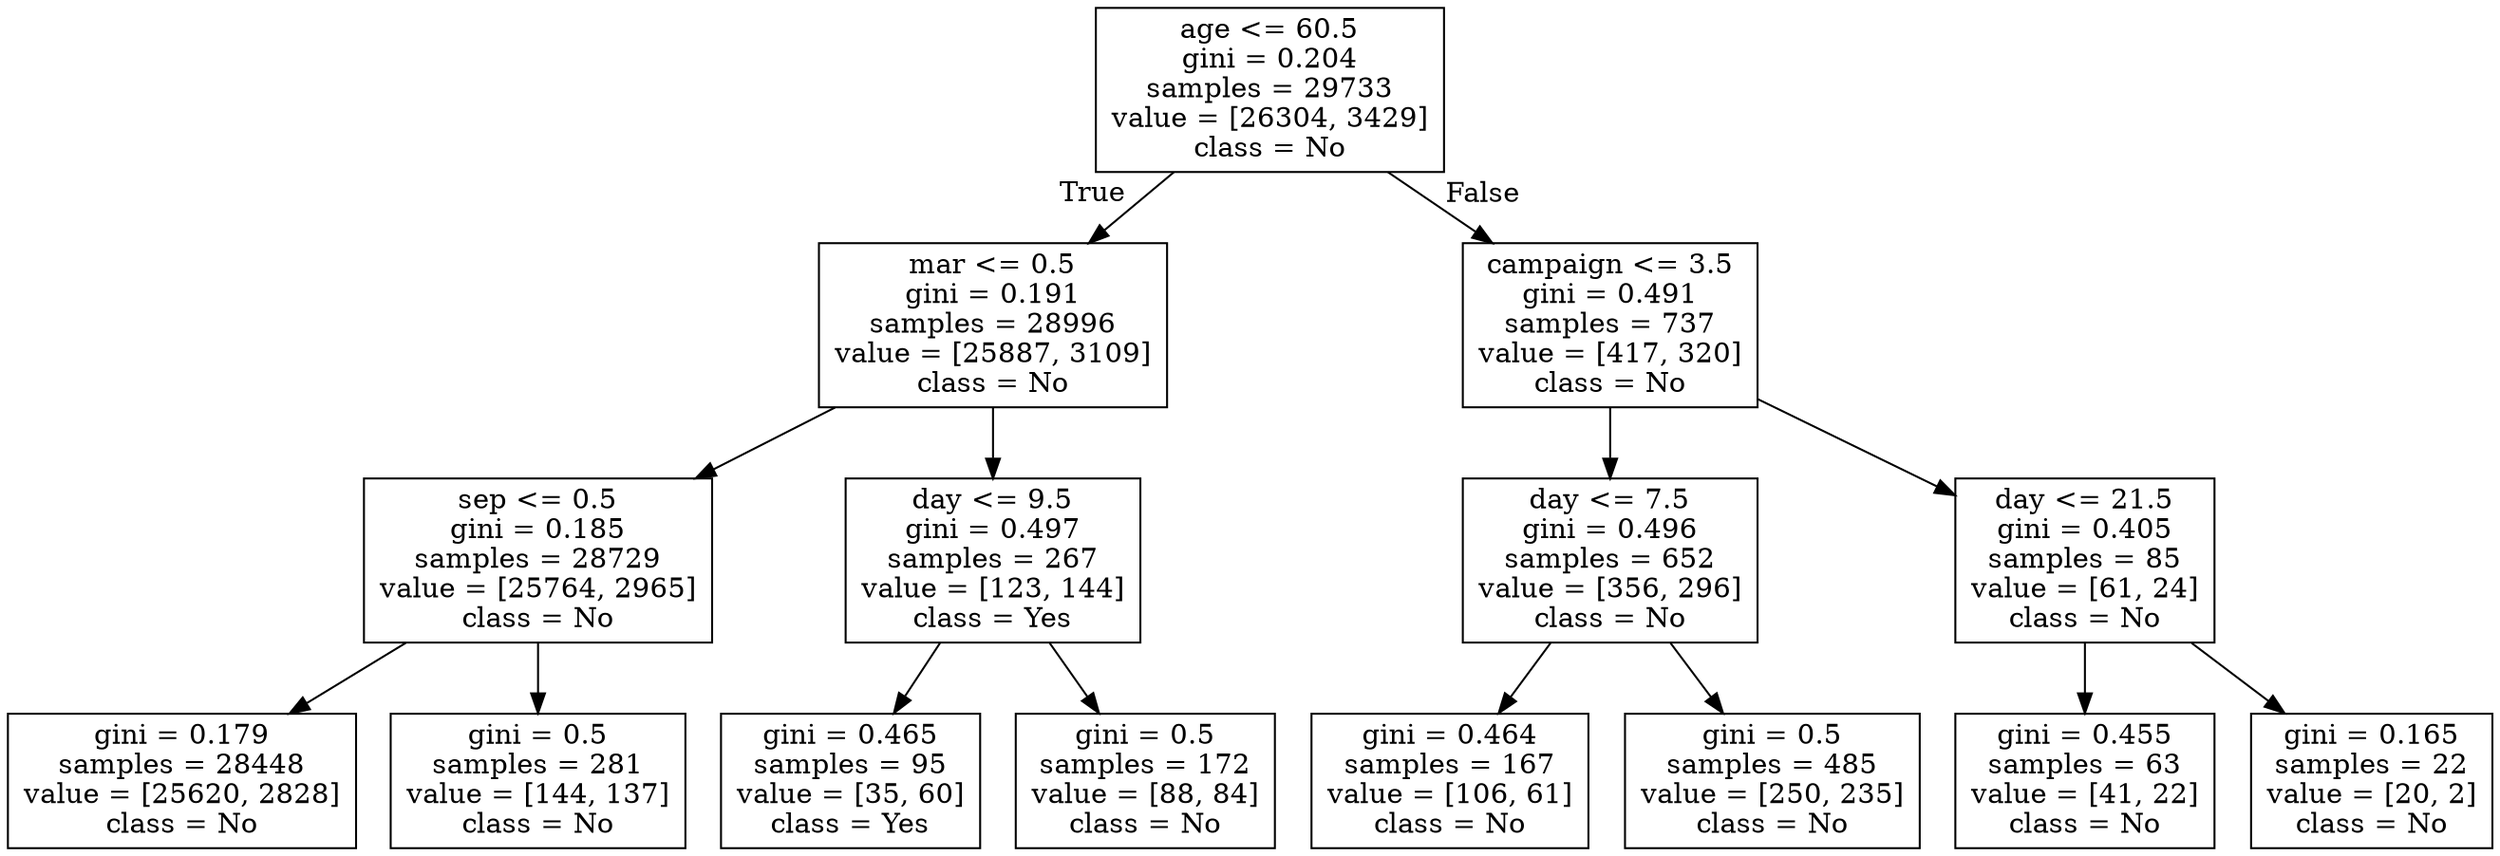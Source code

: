 digraph Tree {
node [shape=box] ;
0 [label="age <= 60.5\ngini = 0.204\nsamples = 29733\nvalue = [26304, 3429]\nclass = No"] ;
1 [label="mar <= 0.5\ngini = 0.191\nsamples = 28996\nvalue = [25887, 3109]\nclass = No"] ;
0 -> 1 [labeldistance=2.5, labelangle=45, headlabel="True"] ;
2 [label="sep <= 0.5\ngini = 0.185\nsamples = 28729\nvalue = [25764, 2965]\nclass = No"] ;
1 -> 2 ;
3 [label="gini = 0.179\nsamples = 28448\nvalue = [25620, 2828]\nclass = No"] ;
2 -> 3 ;
4 [label="gini = 0.5\nsamples = 281\nvalue = [144, 137]\nclass = No"] ;
2 -> 4 ;
5 [label="day <= 9.5\ngini = 0.497\nsamples = 267\nvalue = [123, 144]\nclass = Yes"] ;
1 -> 5 ;
6 [label="gini = 0.465\nsamples = 95\nvalue = [35, 60]\nclass = Yes"] ;
5 -> 6 ;
7 [label="gini = 0.5\nsamples = 172\nvalue = [88, 84]\nclass = No"] ;
5 -> 7 ;
8 [label="campaign <= 3.5\ngini = 0.491\nsamples = 737\nvalue = [417, 320]\nclass = No"] ;
0 -> 8 [labeldistance=2.5, labelangle=-45, headlabel="False"] ;
9 [label="day <= 7.5\ngini = 0.496\nsamples = 652\nvalue = [356, 296]\nclass = No"] ;
8 -> 9 ;
10 [label="gini = 0.464\nsamples = 167\nvalue = [106, 61]\nclass = No"] ;
9 -> 10 ;
11 [label="gini = 0.5\nsamples = 485\nvalue = [250, 235]\nclass = No"] ;
9 -> 11 ;
12 [label="day <= 21.5\ngini = 0.405\nsamples = 85\nvalue = [61, 24]\nclass = No"] ;
8 -> 12 ;
13 [label="gini = 0.455\nsamples = 63\nvalue = [41, 22]\nclass = No"] ;
12 -> 13 ;
14 [label="gini = 0.165\nsamples = 22\nvalue = [20, 2]\nclass = No"] ;
12 -> 14 ;
}